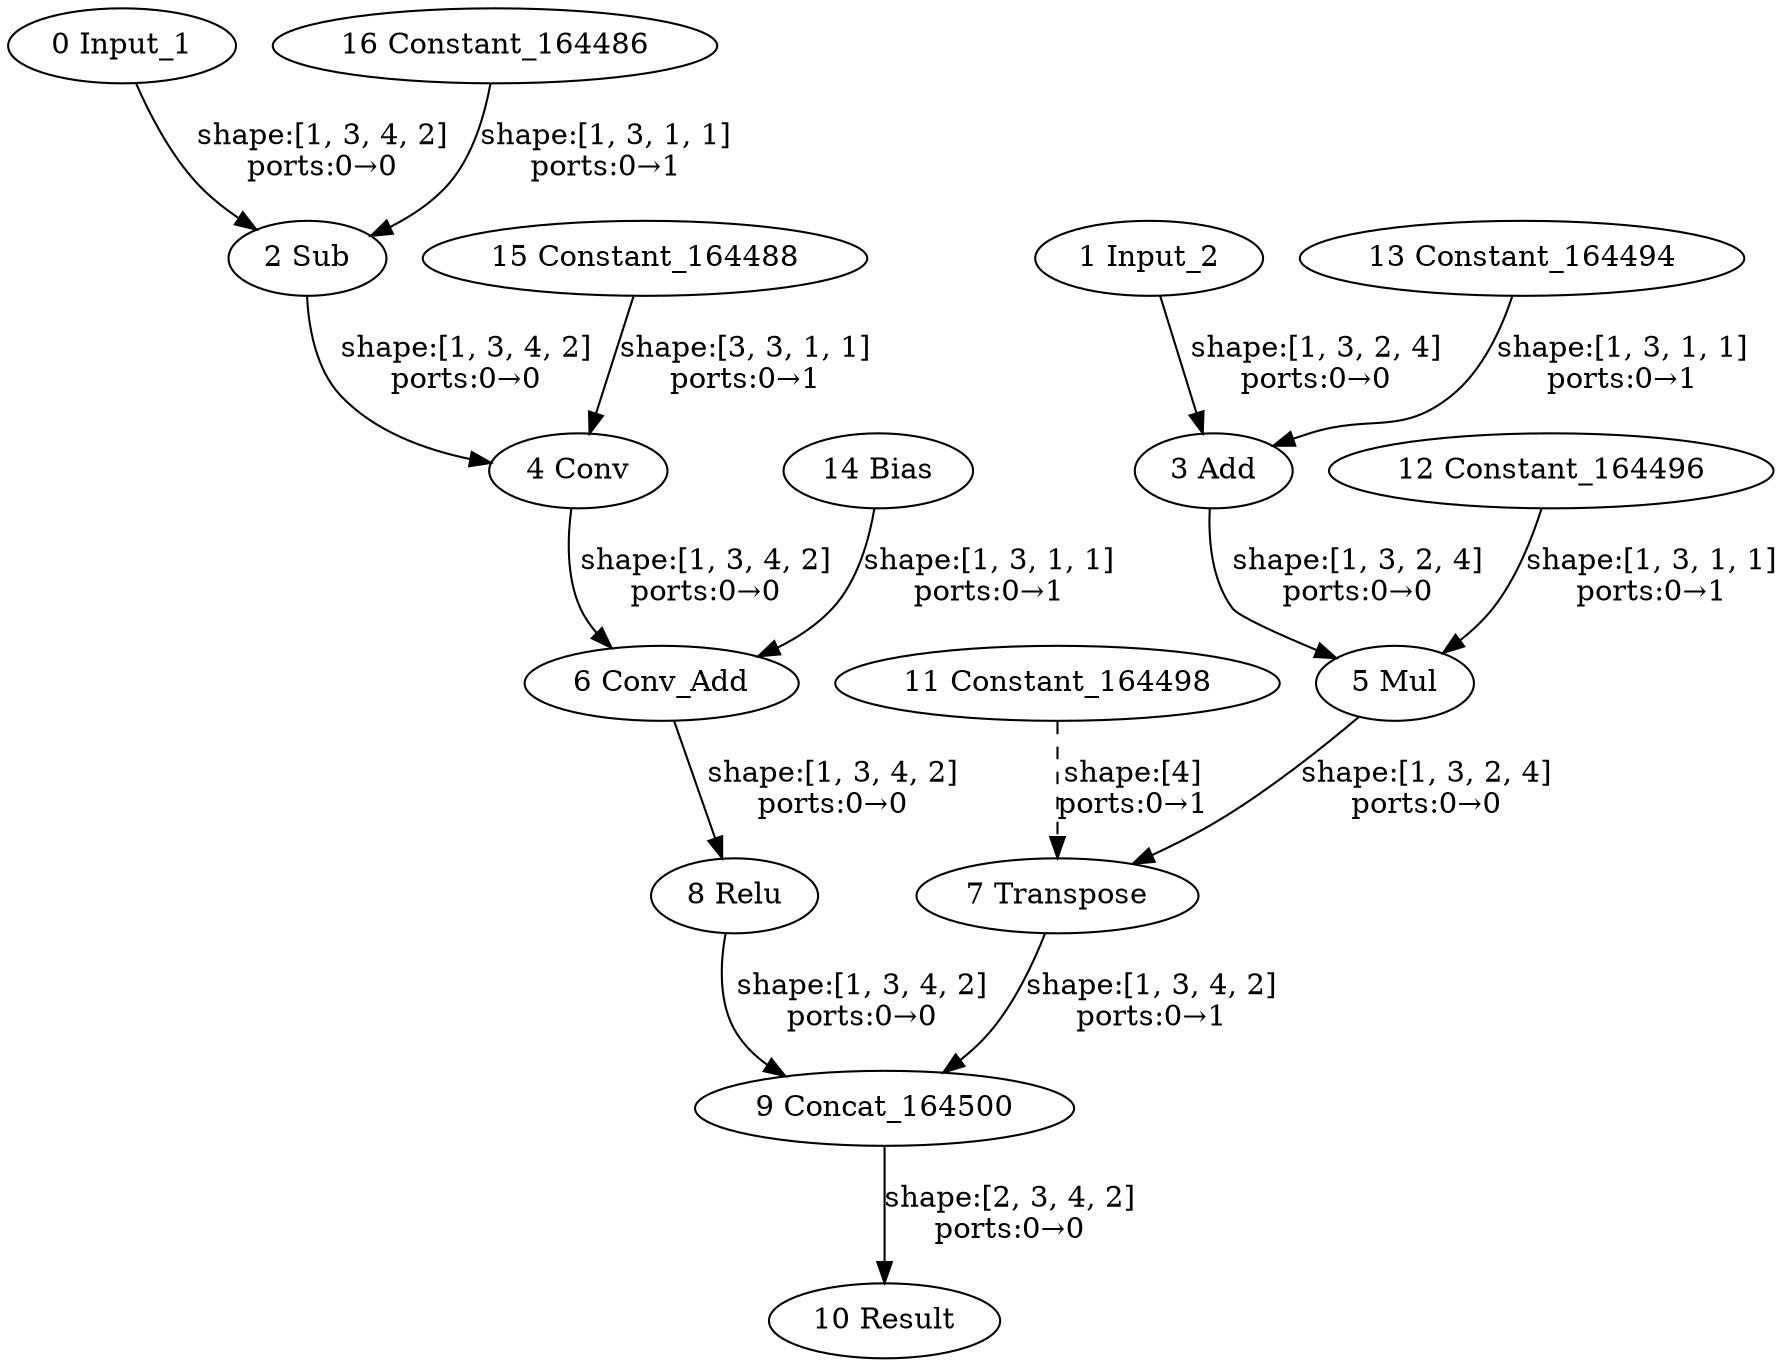 strict digraph  {
"0 Input_1" [id=0, type=Parameter];
"1 Input_2" [id=1, type=Parameter];
"2 Sub" [id=2, type=Subtract];
"3 Add" [id=3, type=Add];
"4 Conv" [id=4, type=Convolution];
"5 Mul" [id=5, type=Multiply];
"6 Conv_Add" [id=6, type=Add];
"7 Transpose" [id=7, type=Transpose];
"8 Relu" [id=8, type=Relu];
"9 Concat_164500" [id=9, type=Concat];
"10 Result" [id=10, type=Result];
"11 Constant_164498" [id=11, type=Constant];
"12 Constant_164496" [id=12, type=Constant];
"13 Constant_164494" [id=13, type=Constant];
"14 Bias" [id=14, type=Constant];
"15 Constant_164488" [id=15, type=Constant];
"16 Constant_164486" [id=16, type=Constant];
"0 Input_1" -> "2 Sub"  [label="shape:[1, 3, 4, 2]\nports:0→0", style=solid];
"1 Input_2" -> "3 Add"  [label="shape:[1, 3, 2, 4]\nports:0→0", style=solid];
"2 Sub" -> "4 Conv"  [label="shape:[1, 3, 4, 2]\nports:0→0", style=solid];
"3 Add" -> "5 Mul"  [label="shape:[1, 3, 2, 4]\nports:0→0", style=solid];
"4 Conv" -> "6 Conv_Add"  [label="shape:[1, 3, 4, 2]\nports:0→0", style=solid];
"5 Mul" -> "7 Transpose"  [label="shape:[1, 3, 2, 4]\nports:0→0", style=solid];
"6 Conv_Add" -> "8 Relu"  [label="shape:[1, 3, 4, 2]\nports:0→0", style=solid];
"7 Transpose" -> "9 Concat_164500"  [label="shape:[1, 3, 4, 2]\nports:0→1", style=solid];
"8 Relu" -> "9 Concat_164500"  [label="shape:[1, 3, 4, 2]\nports:0→0", style=solid];
"9 Concat_164500" -> "10 Result"  [label="shape:[2, 3, 4, 2]\nports:0→0", style=solid];
"11 Constant_164498" -> "7 Transpose"  [label="shape:[4]\nports:0→1", style=dashed];
"12 Constant_164496" -> "5 Mul"  [label="shape:[1, 3, 1, 1]\nports:0→1", style=solid];
"13 Constant_164494" -> "3 Add"  [label="shape:[1, 3, 1, 1]\nports:0→1", style=solid];
"14 Bias" -> "6 Conv_Add"  [label="shape:[1, 3, 1, 1]\nports:0→1", style=solid];
"15 Constant_164488" -> "4 Conv"  [label="shape:[3, 3, 1, 1]\nports:0→1", style=solid];
"16 Constant_164486" -> "2 Sub"  [label="shape:[1, 3, 1, 1]\nports:0→1", style=solid];
}

